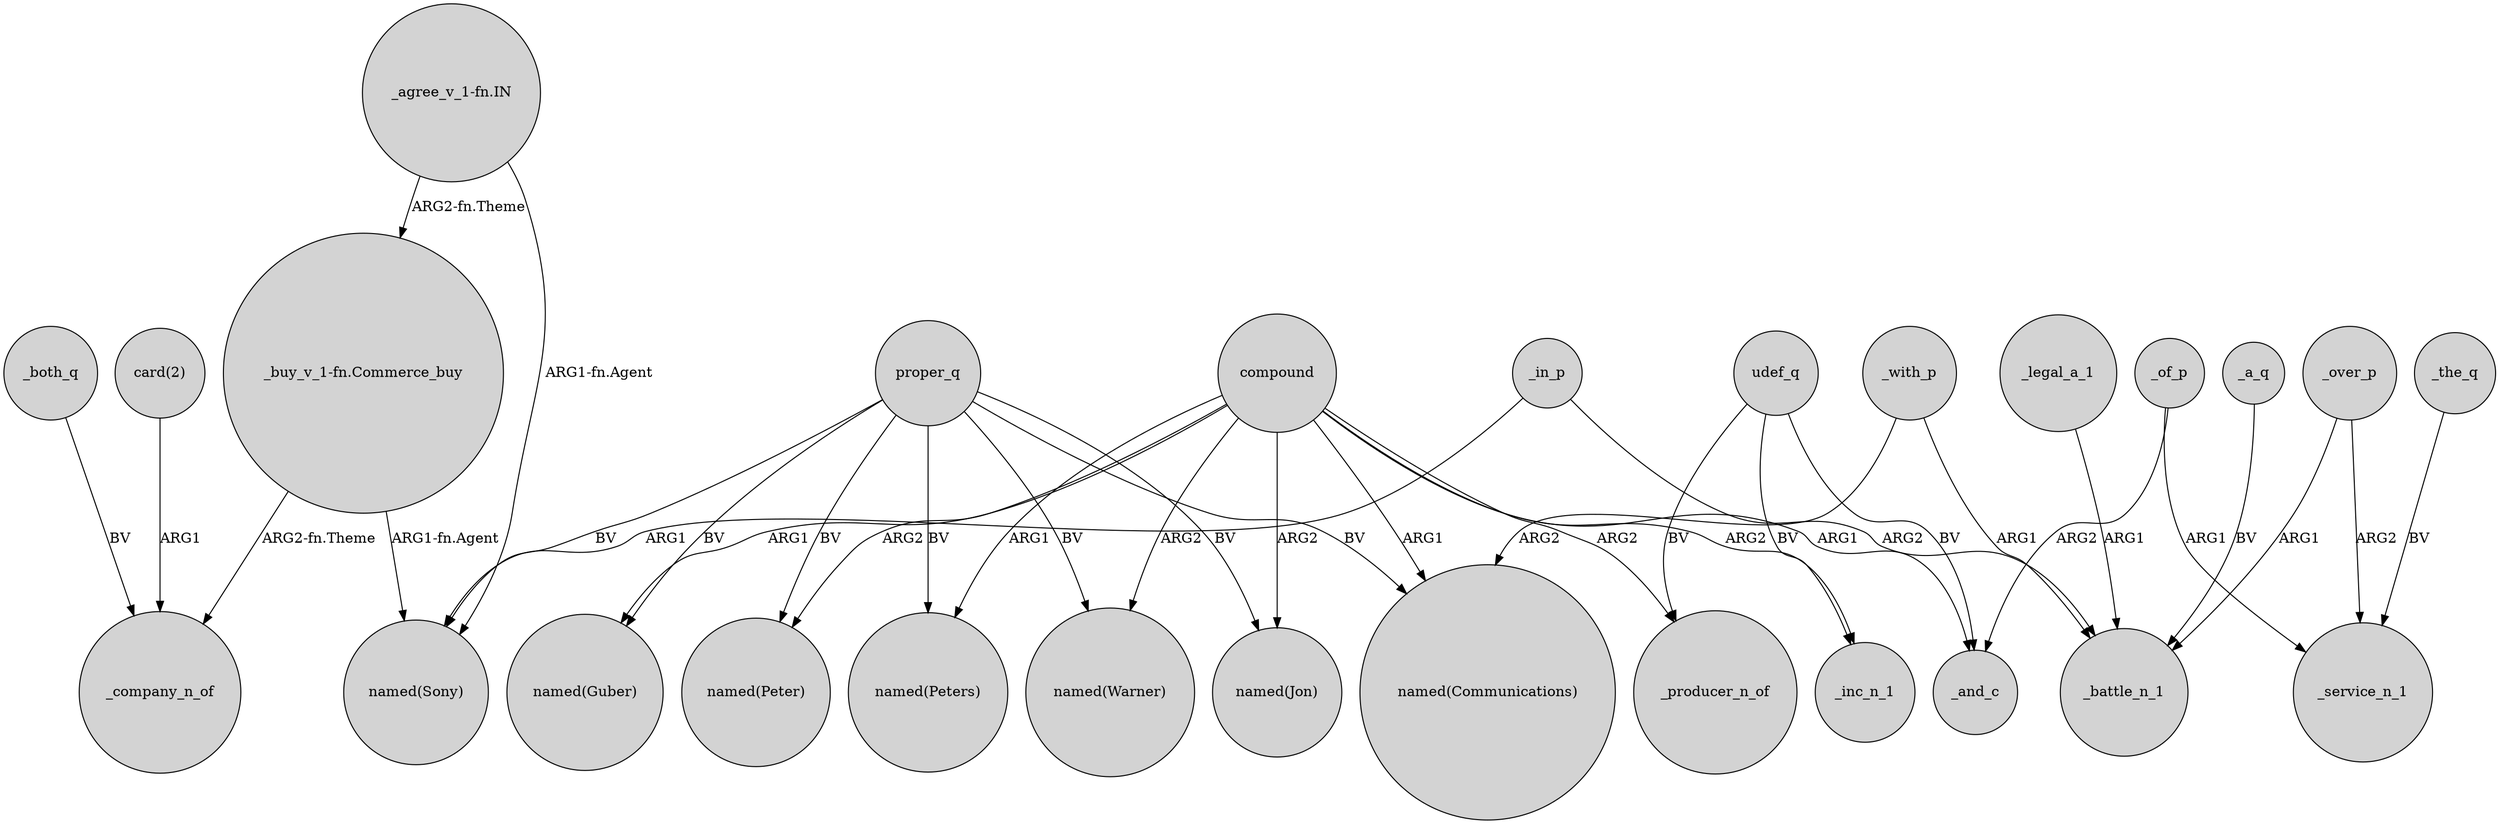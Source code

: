 digraph {
	node [shape=circle style=filled]
	"_agree_v_1-fn.IN" -> "_buy_v_1-fn.Commerce_buy" [label="ARG2-fn.Theme"]
	_over_p -> _service_n_1 [label=ARG2]
	udef_q -> _inc_n_1 [label=BV]
	_the_q -> _service_n_1 [label=BV]
	proper_q -> "named(Peters)" [label=BV]
	proper_q -> "named(Communications)" [label=BV]
	_of_p -> _service_n_1 [label=ARG1]
	_of_p -> _and_c [label=ARG2]
	compound -> "named(Peters)" [label=ARG1]
	compound -> "named(Jon)" [label=ARG2]
	"_buy_v_1-fn.Commerce_buy" -> _company_n_of [label="ARG2-fn.Theme"]
	proper_q -> "named(Peter)" [label=BV]
	proper_q -> "named(Sony)" [label=BV]
	compound -> "named(Communications)" [label=ARG1]
	_in_p -> _battle_n_1 [label=ARG2]
	_legal_a_1 -> _battle_n_1 [label=ARG1]
	compound -> "named(Peter)" [label=ARG2]
	_both_q -> _company_n_of [label=BV]
	_with_p -> "named(Communications)" [label=ARG2]
	_over_p -> _battle_n_1 [label=ARG1]
	compound -> "named(Guber)" [label=ARG1]
	_a_q -> _battle_n_1 [label=BV]
	_with_p -> _battle_n_1 [label=ARG1]
	_in_p -> "named(Sony)" [label=ARG1]
	proper_q -> "named(Guber)" [label=BV]
	compound -> _and_c [label=ARG1]
	compound -> _producer_n_of [label=ARG2]
	"card(2)" -> _company_n_of [label=ARG1]
	"_buy_v_1-fn.Commerce_buy" -> "named(Sony)" [label="ARG1-fn.Agent"]
	"_agree_v_1-fn.IN" -> "named(Sony)" [label="ARG1-fn.Agent"]
	proper_q -> "named(Warner)" [label=BV]
	proper_q -> "named(Jon)" [label=BV]
	udef_q -> _and_c [label=BV]
	compound -> _inc_n_1 [label=ARG2]
	udef_q -> _producer_n_of [label=BV]
	compound -> "named(Warner)" [label=ARG2]
}
